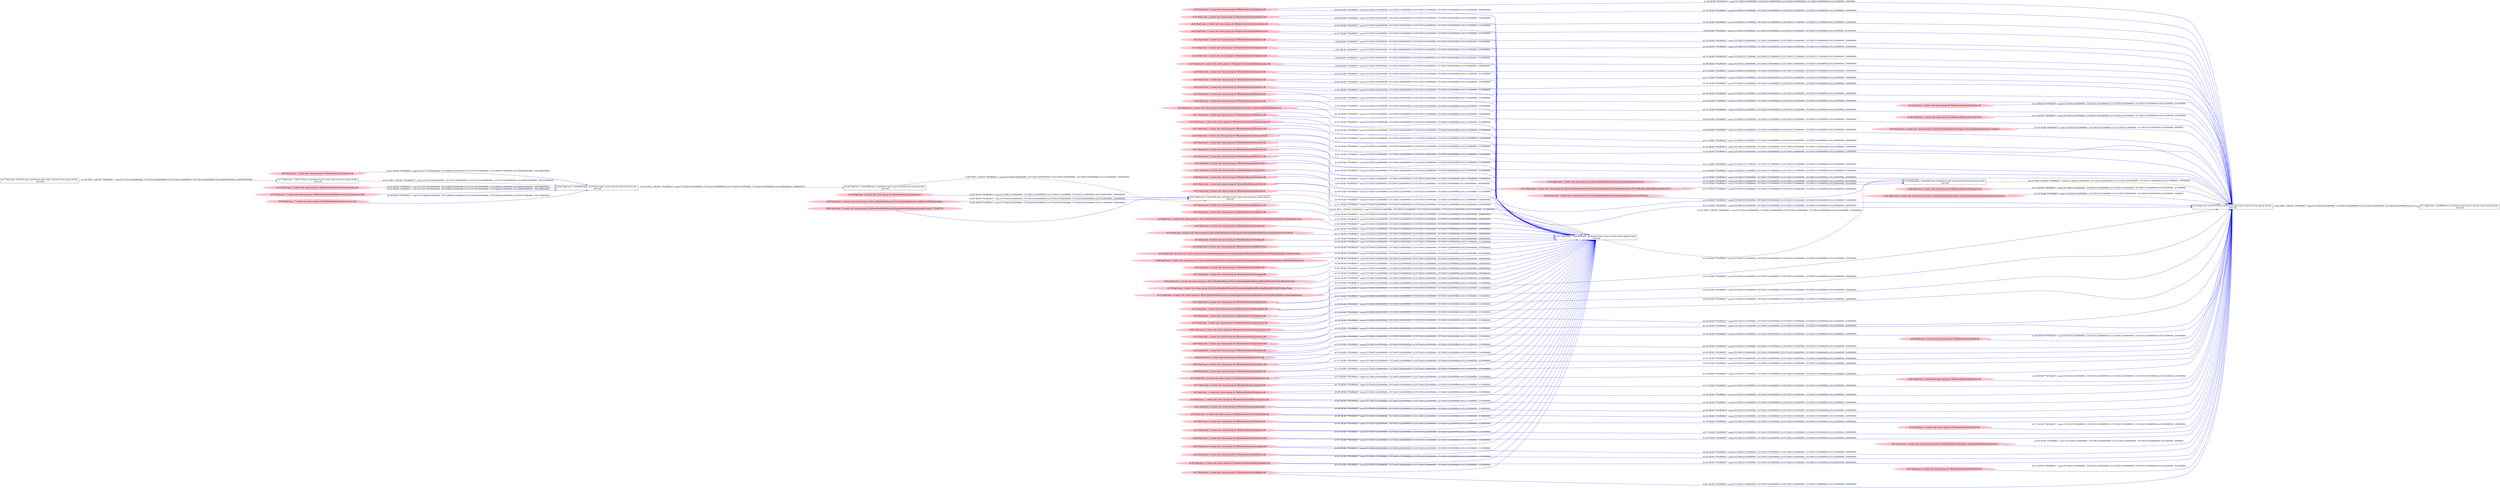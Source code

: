 digraph  {
rankdir=LR
"0"[color=black,label="id:0 HopCount: 0 pid:2976 proc_starttime:0 cmd: owner uid:null owner group id:null,\n null null", shape=box,style=solid];
"1"[color=black,label="id:1 HopCount: 1 pid:8960 proc_starttime:0 cmd: owner uid:null owner group id:null,\n null null", shape=box,style=solid];
"0" -> "1" [id=93,__obj="PROC_CREATE"color=red,label="id:93 PROC_CREATE **NORMAL**  seqs:[1557260313422000000, 1557260313422000000] T:[1557260313422000000, 1557260313422000000] relT:[0, 0]",style=solid];
"92"[color=pink,label="id:92 HopCount: -2 owner uid: owner group id: /Program Files/mozilla/firefox/xul.dll ", shape=oval,style=filled];
"92" -> "0" [id=94,__obj="READ"color=blue,label="id:94 READ **NORMAL**  seqs:[1557260313191000000, 1557260313191000000] T:[1557260313191000000, 1557260313191000000] relT:[231000000, 231000000]",style=solid];
"77"[color=pink,label="id:77 HopCount: -4 owner uid: owner group id: /Windows/System32/msctf.dll ", shape=oval,style=filled];
"31"[color=black,label="id:31 HopCount: -3 pid:8644 proc_starttime:0 cmd: owner uid:null owner group id:null,\n null null", shape=box,style=solid];
"77" -> "31" [id=95,__obj="READ"color=blue,label="id:95 READ **NORMAL**  seqs:[1557260312340000000, 1557260312340000000] T:[1557260312340000000, 1557260312340000000] relT:[1082000000, 1082000000]",style=solid];
"42"[color=pink,label="id:42 HopCount: -2 owner uid: owner group id: /Windows/System32/sechost.dll ", shape=oval,style=filled];
"42" -> "31" [id=96,__obj="READ"color=blue,label="id:96 READ **NORMAL**  seqs:[1557260312261000000, 1557260312261000000] T:[1557260312261000000, 1557260312261000000] relT:[1161000000, 1161000000]",style=solid];
"37"[color=pink,label="id:37 HopCount: -2 owner uid: owner group id: /Windows/System32/cryptbase.dll ", shape=oval,style=filled];
"37" -> "31" [id=97,__obj="READ"color=blue,label="id:97 READ **NORMAL**  seqs:[1557260312265000000, 1557260312265000000] T:[1557260312265000000, 1557260312265000000] relT:[1157000000, 1157000000]",style=solid];
"22"[color=pink,label="id:22 HopCount: -2 owner uid: owner group id: /Windows/System32/cfgmgr32.dll ", shape=oval,style=filled];
"22" -> "31" [id=98,__obj="READ"color=blue,label="id:98 READ **NORMAL**  seqs:[1557260312269000000, 1557260312269000000] T:[1557260312269000000, 1557260312269000000] relT:[1153000000, 1153000000]",style=solid];
"27"[color=pink,label="id:27 HopCount: -2 owner uid: owner group id: /Program Files/mozilla/firefox/mozglue.dll ", shape=oval,style=filled];
"27" -> "31" [id=99,__obj="READ"color=blue,label="id:99 READ **NORMAL**  seqs:[1557260312262000000, 1557260312262000000] T:[1557260312262000000, 1557260312262000000] relT:[1160000000, 1160000000]",style=solid];
"25"[color=pink,label="id:25 HopCount: -2 owner uid: owner group id: /Windows/System32/user32.dll ", shape=oval,style=filled];
"25" -> "31" [id=100,__obj="READ"color=blue,label="id:100 READ **NORMAL**  seqs:[1557260312291000000, 1557260312291000000] T:[1557260312291000000, 1557260312291000000] relT:[1131000000, 1131000000]",style=solid];
"65"[color=pink,label="id:65 HopCount: -2 owner uid: owner group id: /Windows/System32/version.dll ", shape=oval,style=filled];
"65" -> "31" [id=101,__obj="READ"color=blue,label="id:101 READ **NORMAL**  seqs:[1557260312264000000, 1557260312264000000] T:[1557260312264000000, 1557260312264000000] relT:[1158000000, 1158000000]",style=solid];
"43"[color=pink,label="id:43 HopCount: -2 owner uid: owner group id: /Windows/System32/shell32.dll ", shape=oval,style=filled];
"43" -> "31" [id=102,__obj="READ"color=blue,label="id:102 READ **NORMAL**  seqs:[1557260312291000000, 1557260312291000000] T:[1557260312291000000, 1557260312291000000] relT:[1131000000, 1131000000]",style=solid];
"86"[color=pink,label="id:86 HopCount: -7 owner uid: owner group id: /Windows/System32/biwinrt.dll ", shape=oval,style=filled];
"62"[color=black,label="id:62 HopCount: -6 pid:8628 proc_starttime:0 cmd: owner uid:null owner group id:null,\n null null", shape=box,style=solid];
"86" -> "62" [id=103,__obj="READ"color=blue,label="id:103 READ **NORMAL**  seqs:[1557257704764000000, 1557258852214000000] T:[1557257704764000000, 1557258852214000000] relT:[2608658000000, 1461208000000]",style=solid];
"87"[color=pink,label="id:87 HopCount: -2 owner uid: owner group id: /Windows/System32/profapi.dll ", shape=oval,style=filled];
"87" -> "0" [id=104,__obj="READ"color=blue,label="id:104 READ **NORMAL**  seqs:[1557260313192000000, 1557260313192000000] T:[1557260313192000000, 1557260313192000000] relT:[230000000, 230000000]",style=solid];
"90"[color=pink,label="id:90 HopCount: -2 owner uid: owner group id: /Windows/System32/msvcrt.dll ", shape=oval,style=filled];
"90" -> "31" [id=105,__obj="READ"color=blue,label="id:105 READ **NORMAL**  seqs:[1557260312261000000, 1557260312261000000] T:[1557260312261000000, 1557260312261000000] relT:[1161000000, 1161000000]",style=solid];
"7"[color=black,label="id:7 HopCount: -8 pid:36 proc_starttime:0 cmd: owner uid:null owner group id:null,\n null null", shape=box,style=solid];
"75"[color=black,label="id:75 HopCount: -7 pid:1128 proc_starttime:0 cmd: owner uid:null owner group id:null,\n null null", shape=box,style=solid];
"7" -> "75" [id=106,__obj="PROC_CREATE"color=red,label="id:106 PROC_CREATE **NORMAL**  seqs:[1557256318344000000, 1557256318344000000] T:[1557256318344000000, 1557256318344000000] relT:[3995078000000, 3995078000000]",style=solid];
"8"[color=pink,label="id:8 HopCount: -2 owner uid: owner group id: /Device/HarddiskVolume2/Program Files/mozilla/firefox/firefox.exe ", shape=oval,style=filled];
"8" -> "0" [id=107,__obj="READ"color=blue,label="id:107 READ **NORMAL**  seqs:[1557260313161000000, 1557260313161000000] T:[1557260313161000000, 1557260313161000000] relT:[261000000, 261000000]",style=solid];
"11"[color=pink,label="id:11 HopCount: -2 owner uid: owner group id: /Windows/System32/ntmarta.dll ", shape=oval,style=filled];
"11" -> "0" [id=108,__obj="READ"color=blue,label="id:108 READ **NORMAL**  seqs:[1557260313257000000, 1557260313257000000] T:[1557260313257000000, 1557260313257000000] relT:[165000000, 165000000]",style=solid];
"12"[color=pink,label="id:12 HopCount: -2 owner uid: owner group id: /Windows/System32/windows.storage.dll ", shape=oval,style=filled];
"12" -> "0" [id=109,__obj="READ"color=blue,label="id:109 READ **NORMAL**  seqs:[1557260313192000000, 1557260313192000000] T:[1557260313192000000, 1557260313192000000] relT:[230000000, 230000000]",style=solid];
"3"[color=pink,label="id:3 HopCount: -2 owner uid: owner group id: /Windows/System32/uxtheme.dll ", shape=oval,style=filled];
"3" -> "0" [id=110,__obj="READ"color=blue,label="id:110 READ **NORMAL**  seqs:[1557260313201000000, 1557260313201000000] T:[1557260313201000000, 1557260313201000000] relT:[221000000, 221000000]",style=solid];
"13"[color=pink,label="id:13 HopCount: -2 owner uid: owner group id: /Windows/System32/kernel32.dll ", shape=oval,style=filled];
"13" -> "0" [id=111,__obj="READ"color=blue,label="id:111 READ **NORMAL**  seqs:[1557260313162000000, 1557260313162000000] T:[1557260313162000000, 1557260313162000000] relT:[260000000, 260000000]",style=solid];
"14"[color=pink,label="id:14 HopCount: -2 owner uid: owner group id: /Windows/System32/wtsapi32.dll ", shape=oval,style=filled];
"14" -> "0" [id=112,__obj="READ"color=blue,label="id:112 READ **NORMAL**  seqs:[1557260313207000000, 1557260313207000000] T:[1557260313207000000, 1557260313207000000] relT:[215000000, 215000000]",style=solid];
"16"[color=pink,label="id:16 HopCount: -2 owner uid: owner group id: /Windows/System32/msvcp140.dll ", shape=oval,style=filled];
"16" -> "0" [id=113,__obj="READ"color=blue,label="id:113 READ **NORMAL**  seqs:[1557260313165000000, 1557260313165000000] T:[1557260313165000000, 1557260313165000000] relT:[257000000, 257000000]",style=solid];
"18"[color=pink,label="id:18 HopCount: -2 owner uid: owner group id: /Device/HarddiskVolume2/Program Files/mozilla/firefox/chrome.manifest ", shape=oval,style=filled];
"18" -> "0" [id=114,__obj="READ"color=blue,label="id:114 READ **NORMAL**  seqs:[1557260313414000000, 1557260313414000000] T:[1557260313414000000, 1557260313414000000] relT:[8000000, 8000000]",style=solid];
"42" -> "0" [id=115,__obj="READ"color=blue,label="id:115 READ **NORMAL**  seqs:[1557260313164000000, 1557260313164000000] T:[1557260313164000000, 1557260313164000000] relT:[258000000, 258000000]",style=solid];
"20"[color=pink,label="id:20 HopCount: -2 owner uid: owner group id: /Windows/System32/userenv.dll ", shape=oval,style=filled];
"20" -> "0" [id=116,__obj="READ"color=blue,label="id:116 READ **NORMAL**  seqs:[1557260313208000000, 1557260313208000000] T:[1557260313208000000, 1557260313208000000] relT:[214000000, 214000000]",style=solid];
"21"[color=pink,label="id:21 HopCount: -2 owner uid: owner group id: /Windows/System32/wsock32.dll ", shape=oval,style=filled];
"21" -> "0" [id=117,__obj="READ"color=blue,label="id:117 READ **NORMAL**  seqs:[1557260313171000000, 1557260313171000000] T:[1557260313171000000, 1557260313171000000] relT:[251000000, 251000000]",style=solid];
"24"[color=pink,label="id:24 HopCount: -2 owner uid: owner group id: /Windows/System32/ws2_32.dll ", shape=oval,style=filled];
"24" -> "0" [id=118,__obj="READ"color=blue,label="id:118 READ **NORMAL**  seqs:[1557260313171000000, 1557260313171000000] T:[1557260313171000000, 1557260313171000000] relT:[251000000, 251000000]",style=solid];
"26"[color=pink,label="id:26 HopCount: -2 owner uid: owner group id: /Windows/System32/ole32.dll ", shape=oval,style=filled];
"26" -> "0" [id=119,__obj="READ"color=blue,label="id:119 READ **NORMAL**  seqs:[1557260313192000000, 1557260313192000000] T:[1557260313192000000, 1557260313192000000] relT:[230000000, 230000000]",style=solid];
"28"[color=pink,label="id:28 HopCount: -2 owner uid: owner group id: /Windows/System32/clbcatq.dll ", shape=oval,style=filled];
"28" -> "0" [id=120,__obj="READ"color=blue,label="id:120 READ **NORMAL**  seqs:[1557260313409000000, 1557260313409000000] T:[1557260313409000000, 1557260313409000000] relT:[13000000, 13000000]",style=solid];
"15"[color=pink,label="id:15 HopCount: -2 owner uid: owner group id: /Windows/System32/advapi32.dll ", shape=oval,style=filled];
"15" -> "0" [id=121,__obj="READ"color=blue,label="id:121 READ **NORMAL**  seqs:[1557260313163000000, 1557260313163000000] T:[1557260313163000000, 1557260313163000000] relT:[259000000, 259000000]",style=solid];
"34"[color=black,label="id:34 HopCount: -2 pid:8420 proc_starttime:0 cmd: owner uid:null owner group id:null,\n null null", shape=box,style=solid];
"31" -> "34" [id=122,__obj="PROC_CREATE"color=red,label="id:122 PROC_CREATE **NORMAL**  seqs:[1557260312349000000, 1557260312349000000] T:[1557260312349000000, 1557260312349000000] relT:[1073000000, 1073000000]",style=solid];
"32"[color=pink,label="id:32 HopCount: -3 owner uid: owner group id: /Device/HarddiskVolume2/Users/admin/AppData/LocalLow ", shape=oval,style=filled];
"32" -> "34" [id=123,__obj="READ"color=blue,label="id:123 READ **NORMAL**  seqs:[1557260313129000000, 1557260313131000000] T:[1557260313129000000, 1557260313131000000] relT:[293000000, 291000000]",style=solid];
"34" -> "0" [id=124,__obj="PROC_CREATE"color=red,label="id:124 PROC_CREATE **NORMAL**  seqs:[1557260313143000000, 1557260313143000000] T:[1557260313143000000, 1557260313143000000] relT:[279000000, 279000000]",style=solid];
"35"[color=pink,label="id:35 HopCount: -3 owner uid: owner group id: /Device/HarddiskVolume2/Users/admin/AppData/LocalLow/Mozilla/Temp-{f557a09f-096a-4ad4-968b-eb3bf24c5725} ", shape=oval,style=filled];
"35" -> "34" [id=125,__obj="READ"color=blue,label="id:125 READ **NORMAL**  seqs:[1557260313128000000, 1557260313131000000] T:[1557260313128000000, 1557260313131000000] relT:[294000000, 291000000]",style=solid];
"37" -> "0" [id=126,__obj="READ"color=blue,label="id:126 READ **NORMAL**  seqs:[1557260313167000000, 1557260313167000000] T:[1557260313167000000, 1557260313167000000] relT:[255000000, 255000000]",style=solid];
"38"[color=pink,label="id:38 HopCount: -3 owner uid: owner group id: /Device/HarddiskVolume2/Users/admin/AppData/LocalLow/Mozilla ", shape=oval,style=filled];
"38" -> "34" [id=127,__obj="READ"color=blue,label="id:127 READ **NORMAL**  seqs:[1557260313129000000, 1557260313131000000] T:[1557260313129000000, 1557260313131000000] relT:[293000000, 291000000]",style=solid];
"40"[color=pink,label="id:40 HopCount: -2 owner uid: owner group id: /Windows/System32/winmmbase.dll ", shape=oval,style=filled];
"40" -> "0" [id=128,__obj="READ"color=blue,label="id:128 READ **NORMAL**  seqs:[1557260313171000000, 1557260313171000000] T:[1557260313171000000, 1557260313171000000] relT:[251000000, 251000000]",style=solid];
"29"[color=pink,label="id:29 HopCount: -2 owner uid: owner group id: /Windows/System32/msimg32.dll ", shape=oval,style=filled];
"29" -> "0" [id=129,__obj="READ"color=blue,label="id:129 READ **NORMAL**  seqs:[1557260313195000000, 1557260313195000000] T:[1557260313195000000, 1557260313195000000] relT:[227000000, 227000000]",style=solid];
"46"[color=pink,label="id:46 HopCount: -2 owner uid: owner group id: /Device/HarddiskVolume2/Program Files/mozilla/firefox/defaults/pref/channel-prefs.js ", shape=oval,style=filled];
"46" -> "0" [id=130,__obj="READ"color=blue,label="id:130 READ **NORMAL**  seqs:[1557260313420000000, 1557260313421000000] T:[1557260313420000000, 1557260313420000000] relT:[2000000, 2000000]",style=solid];
"48"[color=pink,label="id:48 HopCount: -2 owner uid: owner group id: /Windows/System32/win32u.dll ", shape=oval,style=filled];
"48" -> "0" [id=131,__obj="READ"color=blue,label="id:131 READ **NORMAL**  seqs:[1557260313191000000, 1557260313191000000] T:[1557260313191000000, 1557260313191000000] relT:[231000000, 231000000]",style=solid];
"50"[color=pink,label="id:50 HopCount: -2 owner uid: owner group id: /SystemRoot/System32/ntdll.dll ", shape=oval,style=filled];
"50" -> "0" [id=132,__obj="READ"color=blue,label="id:132 READ **NORMAL**  seqs:[1557260313162000000, 1557260313162000000] T:[1557260313162000000, 1557260313162000000] relT:[260000000, 260000000]",style=solid];
"52"[color=pink,label="id:52 HopCount: -2 owner uid: owner group id: /Windows/System32/gdi32full.dll ", shape=oval,style=filled];
"52" -> "0" [id=133,__obj="READ"color=blue,label="id:133 READ **NORMAL**  seqs:[1557260313191000000, 1557260313191000000] T:[1557260313191000000, 1557260313191000000] relT:[231000000, 231000000]",style=solid];
"41"[color=black,label="id:41 HopCount: -4 pid:1040 proc_starttime:0 cmd: owner uid:null owner group id:null,\n null null", shape=box,style=solid];
"41" -> "31" [id=134,__obj="PROC_CREATE"color=red,label="id:134 PROC_CREATE **NORMAL**  seqs:[1557260312210000000, 1557260312210000000] T:[1557260312210000000, 1557260312210000000] relT:[1212000000, 1212000000]",style=solid];
"70"[color=pink,label="id:70 HopCount: -2 owner uid: owner group id: /Windows/System32/KernelBase.dll ", shape=oval,style=filled];
"70" -> "31" [id=135,__obj="READ"color=blue,label="id:135 READ **NORMAL**  seqs:[1557260312259000000, 1557260312259000000] T:[1557260312259000000, 1557260312259000000] relT:[1163000000, 1163000000]",style=solid];
"8" -> "31" [id=136,__obj="READ"color=blue,label="id:136 READ **NORMAL**  seqs:[1557260312256000000, 1557260312256000000] T:[1557260312256000000, 1557260312256000000] relT:[1166000000, 1166000000]",style=solid];
"68"[color=pink,label="id:68 HopCount: -2 owner uid: owner group id: /Windows/System32/shlwapi.dll ", shape=oval,style=filled];
"68" -> "31" [id=137,__obj="READ"color=blue,label="id:137 READ **NORMAL**  seqs:[1557260312292000000, 1557260312292000000] T:[1557260312292000000, 1557260312292000000] relT:[1130000000, 1130000000]",style=solid];
"16" -> "31" [id=138,__obj="READ"color=blue,label="id:138 READ **NORMAL**  seqs:[1557260312263000000, 1557260312263000000] T:[1557260312263000000, 1557260312263000000] relT:[1159000000, 1159000000]",style=solid];
"79"[color=pink,label="id:79 HopCount: -2 owner uid: owner group id: /Windows/System32/msvcp_win.dll ", shape=oval,style=filled];
"79" -> "31" [id=139,__obj="READ"color=blue,label="id:139 READ **NORMAL**  seqs:[1557260312291000000, 1557260312291000000] T:[1557260312291000000, 1557260312291000000] relT:[1131000000, 1131000000]",style=solid];
"57"[color=pink,label="id:57 HopCount: -4 owner uid: owner group id: /Windows/System32/propsys.dll ", shape=oval,style=filled];
"57" -> "31" [id=140,__obj="READ"color=blue,label="id:140 READ **NORMAL**  seqs:[1557260312332000000, 1557260312332000000] T:[1557260312332000000, 1557260312332000000] relT:[1090000000, 1090000000]",style=solid];
"20" -> "31" [id=141,__obj="READ"color=blue,label="id:141 READ **NORMAL**  seqs:[1557260312298000000, 1557260312298000000] T:[1557260312298000000, 1557260312298000000] relT:[1124000000, 1124000000]",style=solid];
"85"[color=pink,label="id:85 HopCount: -2 owner uid: owner group id: /Windows/System32/bcryptprimitives.dll ", shape=oval,style=filled];
"85" -> "31" [id=142,__obj="READ"color=blue,label="id:142 READ **NORMAL**  seqs:[1557260312265000000, 1557260312265000000] T:[1557260312265000000, 1557260312265000000] relT:[1157000000, 1157000000]",style=solid];
"53"[color=pink,label="id:53 HopCount: -2 owner uid: owner group id: /Windows/System32/wintrust.dll ", shape=oval,style=filled];
"53" -> "0" [id=143,__obj="READ"color=blue,label="id:143 READ **NORMAL**  seqs:[1557260313193000000, 1557260313193000000] T:[1557260313193000000, 1557260313193000000] relT:[229000000, 229000000]",style=solid];
"64"[color=pink,label="id:64 HopCount: -2 owner uid: owner group id: /Windows/System32/powrprof.dll ", shape=oval,style=filled];
"64" -> "0" [id=144,__obj="READ"color=blue,label="id:144 READ **NORMAL**  seqs:[1557260313192000000, 1557260313192000000] T:[1557260313192000000, 1557260313192000000] relT:[230000000, 230000000]",style=solid];
"66"[color=pink,label="id:66 HopCount: -2 owner uid: owner group id: /Windows/System32/pdh.dll ", shape=oval,style=filled];
"66" -> "0" [id=145,__obj="READ"color=blue,label="id:145 READ **NORMAL**  seqs:[1557260313208000000, 1557260313208000000] T:[1557260313208000000, 1557260313208000000] relT:[214000000, 214000000]",style=solid];
"68" -> "0" [id=146,__obj="READ"color=blue,label="id:146 READ **NORMAL**  seqs:[1557260313192000000, 1557260313192000000] T:[1557260313192000000, 1557260313192000000] relT:[230000000, 230000000]",style=solid];
"70" -> "0" [id=147,__obj="READ"color=blue,label="id:147 READ **NORMAL**  seqs:[1557260313162000000, 1557260313162000000] T:[1557260313162000000, 1557260313162000000] relT:[260000000, 260000000]",style=solid];
"64" -> "31" [id=148,__obj="READ"color=blue,label="id:148 READ **NORMAL**  seqs:[1557260312292000000, 1557260312292000000] T:[1557260312292000000, 1557260312292000000] relT:[1130000000, 1130000000]",style=solid];
"84"[color=pink,label="id:84 HopCount: -2 owner uid: owner group id: /Windows/System32/avrt.dll ", shape=oval,style=filled];
"84" -> "31" [id=149,__obj="READ"color=blue,label="id:149 READ **NORMAL**  seqs:[1557260312297000000, 1557260312297000000] T:[1557260312297000000, 1557260312297000000] relT:[1125000000, 1125000000]",style=solid];
"69"[color=pink,label="id:69 HopCount: -2 owner uid: owner group id: /Windows/System32/ucrtbase.dll ", shape=oval,style=filled];
"69" -> "31" [id=150,__obj="READ"color=blue,label="id:150 READ **NORMAL**  seqs:[1557260312261000000, 1557260312261000000] T:[1557260312261000000, 1557260312261000000] relT:[1161000000, 1161000000]",style=solid];
"88"[color=pink,label="id:88 HopCount: -2 owner uid: owner group id: /Windows/System32/crypt32.dll ", shape=oval,style=filled];
"88" -> "31" [id=151,__obj="READ"color=blue,label="id:151 READ **NORMAL**  seqs:[1557260312292000000, 1557260312292000000] T:[1557260312292000000, 1557260312292000000] relT:[1130000000, 1130000000]",style=solid];
"91"[color=pink,label="id:91 HopCount: -2 owner uid: owner group id: /Program Files/mozilla/firefox/nss3.dll ", shape=oval,style=filled];
"91" -> "31" [id=152,__obj="READ"color=blue,label="id:152 READ **NORMAL**  seqs:[1557260312268000000, 1557260312268000000] T:[1557260312268000000, 1557260312268000000] relT:[1154000000, 1154000000]",style=solid];
"11" -> "31" [id=153,__obj="READ"color=blue,label="id:153 READ **NORMAL**  seqs:[1557260312308000000, 1557260312308000000] T:[1557260312308000000, 1557260312308000000] relT:[1114000000, 1114000000]",style=solid];
"13" -> "31" [id=154,__obj="READ"color=blue,label="id:154 READ **NORMAL**  seqs:[1557260312259000000, 1557260312259000000] T:[1557260312259000000, 1557260312259000000] relT:[1163000000, 1163000000]",style=solid];
"80"[color=pink,label="id:80 HopCount: -4 owner uid: owner group id: /Windows/System32/dbgcore.dll ", shape=oval,style=filled];
"80" -> "31" [id=155,__obj="READ"color=blue,label="id:155 READ **NORMAL**  seqs:[1557260312323000000, 1557260312323000000] T:[1557260312323000000, 1557260312323000000] relT:[1099000000, 1099000000]",style=solid];
"15" -> "31" [id=156,__obj="READ"color=blue,label="id:156 READ **NORMAL**  seqs:[1557260312261000000, 1557260312261000000] T:[1557260312261000000, 1557260312261000000] relT:[1161000000, 1161000000]",style=solid];
"71"[color=pink,label="id:71 HopCount: -2 owner uid: owner group id: /Windows/System32/rpcrt4.dll ", shape=oval,style=filled];
"71" -> "0" [id=157,__obj="READ"color=blue,label="id:157 READ **NORMAL**  seqs:[1557260313164000000, 1557260313164000000] T:[1557260313164000000, 1557260313164000000] relT:[258000000, 258000000]",style=solid];
"89"[color=pink,label="id:89 HopCount: -2 owner uid: owner group id: /Windows/System32/dwmapi.dll ", shape=oval,style=filled];
"89" -> "0" [id=158,__obj="READ"color=blue,label="id:158 READ **NORMAL**  seqs:[1557260313201000000, 1557260313201000000] T:[1557260313201000000, 1557260313201000000] relT:[221000000, 221000000]",style=solid];
"91" -> "0" [id=159,__obj="READ"color=blue,label="id:159 READ **NORMAL**  seqs:[1557260313170000000, 1557260313170000000] T:[1557260313170000000, 1557260313170000000] relT:[252000000, 252000000]",style=solid];
"2"[color=pink,label="id:2 HopCount: -2 owner uid: owner group id: /Windows/System32/combase.dll ", shape=oval,style=filled];
"2" -> "0" [id=160,__obj="READ"color=blue,label="id:160 READ **NORMAL**  seqs:[1557260313192000000, 1557260313192000000] T:[1557260313192000000, 1557260313192000000] relT:[230000000, 230000000]",style=solid];
"4"[color=pink,label="id:4 HopCount: -2 owner uid: owner group id: /Windows/System32/kernel.appcore.dll ", shape=oval,style=filled];
"4" -> "0" [id=161,__obj="READ"color=blue,label="id:161 READ **NORMAL**  seqs:[1557260313192000000, 1557260313192000000] T:[1557260313192000000, 1557260313192000000] relT:[230000000, 230000000]",style=solid];
"61"[color=pink,label="id:61 HopCount: -2 owner uid: owner group id: /Windows/System32/gdi32.dll ", shape=oval,style=filled];
"61" -> "31" [id=162,__obj="READ"color=blue,label="id:162 READ **NORMAL**  seqs:[1557260312291000000, 1557260312291000000] T:[1557260312291000000, 1557260312291000000] relT:[1131000000, 1131000000]",style=solid];
"24" -> "31" [id=163,__obj="READ"color=blue,label="id:163 READ **NORMAL**  seqs:[1557260312269000000, 1557260312269000000] T:[1557260312269000000, 1557260312269000000] relT:[1153000000, 1153000000]",style=solid];
"26" -> "31" [id=164,__obj="READ"color=blue,label="id:164 READ **NORMAL**  seqs:[1557260312292000000, 1557260312292000000] T:[1557260312292000000, 1557260312292000000] relT:[1130000000, 1130000000]",style=solid];
"12" -> "31" [id=165,__obj="READ"color=blue,label="id:165 READ **NORMAL**  seqs:[1557260312291000000, 1557260312291000000] T:[1557260312291000000, 1557260312291000000] relT:[1131000000, 1131000000]",style=solid];
"6"[color=pink,label="id:6 HopCount: -4 owner uid: owner group id: /Device/HarddiskVolume2/Users/admin/AppData/Roaming/Mozilla/Firefox/Profiles/lxkehh21.default/parent.lock ", shape=oval,style=filled];
"6" -> "31" [id=166,__obj="READ"color=blue,label="id:166 READ **NORMAL**  seqs:[1557260312346000000, 1557260312346000000] T:[1557260312346000000, 1557260312346000000] relT:[1076000000, 1076000000]",style=solid];
"10"[color=pink,label="id:10 HopCount: -4 owner uid: owner group id: /Windows/System32/aepic.dll ", shape=oval,style=filled];
"10" -> "31" [id=167,__obj="READ"color=blue,label="id:167 READ **NORMAL**  seqs:[1557260312329000000, 1557260312329000000] T:[1557260312329000000, 1557260312329000000] relT:[1093000000, 1093000000]",style=solid];
"63"[color=pink,label="id:63 HopCount: -2 owner uid: owner group id: /Windows/System32/vcruntime140.dll ", shape=oval,style=filled];
"63" -> "31" [id=168,__obj="READ"color=blue,label="id:168 READ **NORMAL**  seqs:[1557260312263000000, 1557260312263000000] T:[1557260312263000000, 1557260312263000000] relT:[1159000000, 1159000000]",style=solid];
"28" -> "31" [id=169,__obj="READ"color=blue,label="id:169 READ **NORMAL**  seqs:[1557260312330000000, 1557260312330000000] T:[1557260312330000000, 1557260312330000000] relT:[1092000000, 1092000000]",style=solid];
"5"[color=pink,label="id:5 HopCount: -2 owner uid: owner group id: /Windows/System32/msasn1.dll ", shape=oval,style=filled];
"5" -> "0" [id=170,__obj="READ"color=blue,label="id:170 READ **NORMAL**  seqs:[1557260313193000000, 1557260313193000000] T:[1557260313193000000, 1557260313193000000] relT:[229000000, 229000000]",style=solid];
"17"[color=pink,label="id:17 HopCount: -2 owner uid: owner group id: /Windows/System32/imm32.dll ", shape=oval,style=filled];
"17" -> "0" [id=171,__obj="READ"color=blue,label="id:171 READ **NORMAL**  seqs:[1557260313193000000, 1557260313193000000] T:[1557260313193000000, 1557260313193000000] relT:[229000000, 229000000]",style=solid];
"19"[color=pink,label="id:19 HopCount: -2 owner uid: owner group id: /Windows/System32/usp10.dll ", shape=oval,style=filled];
"19" -> "0" [id=172,__obj="READ"color=blue,label="id:172 READ **NORMAL**  seqs:[1557260313194000000, 1557260313194000000] T:[1557260313194000000, 1557260313194000000] relT:[228000000, 228000000]",style=solid];
"22" -> "0" [id=173,__obj="READ"color=blue,label="id:173 READ **NORMAL**  seqs:[1557260313172000000, 1557260313172000000] T:[1557260313172000000, 1557260313172000000] relT:[250000000, 250000000]",style=solid];
"25" -> "0" [id=174,__obj="READ"color=blue,label="id:174 READ **NORMAL**  seqs:[1557260313191000000, 1557260313191000000] T:[1557260313191000000, 1557260313191000000] relT:[231000000, 231000000]",style=solid];
"30"[color=pink,label="id:30 HopCount: -4 owner uid: owner group id: /Device/HarddiskVolume2/Program Files/mozilla/firefox/browser/crashreporter-override.ini ", shape=oval,style=filled];
"30" -> "31" [id=175,__obj="READ"color=blue,label="id:175 READ **NORMAL**  seqs:[1557260312340000000, 1557260312340000000] T:[1557260312340000000, 1557260312340000000] relT:[1082000000, 1082000000]",style=solid];
"52" -> "31" [id=176,__obj="READ"color=blue,label="id:176 READ **NORMAL**  seqs:[1557260312291000000, 1557260312291000000] T:[1557260312291000000, 1557260312291000000] relT:[1131000000, 1131000000]",style=solid];
"92" -> "31" [id=177,__obj="READ"color=blue,label="id:177 READ **NORMAL**  seqs:[1557260312291000000, 1557260312291000000] T:[1557260312291000000, 1557260312291000000] relT:[1131000000, 1131000000]",style=solid];
"71" -> "31" [id=178,__obj="READ"color=blue,label="id:178 READ **NORMAL**  seqs:[1557260312261000000, 1557260312261000000] T:[1557260312261000000, 1557260312261000000] relT:[1161000000, 1161000000]",style=solid];
"2" -> "31" [id=179,__obj="READ"color=blue,label="id:179 READ **NORMAL**  seqs:[1557260312291000000, 1557260312291000000] T:[1557260312291000000, 1557260312291000000] relT:[1131000000, 1131000000]",style=solid];
"53" -> "31" [id=180,__obj="READ"color=blue,label="id:180 READ **NORMAL**  seqs:[1557260312292000000, 1557260312292000000] T:[1557260312292000000, 1557260312292000000] relT:[1130000000, 1130000000]",style=solid];
"9"[color=pink,label="id:9 HopCount: -4 owner uid: owner group id: /Windows/System32/cldapi.dll ", shape=oval,style=filled];
"9" -> "31" [id=181,__obj="READ"color=blue,label="id:181 READ **NORMAL**  seqs:[1557260312328000000, 1557260312328000000] T:[1557260312328000000, 1557260312328000000] relT:[1094000000, 1094000000]",style=solid];
"33"[color=pink,label="id:33 HopCount: -4 owner uid: owner group id: /Windows/System32/KBDUS.DLL ", shape=oval,style=filled];
"33" -> "31" [id=182,__obj="READ"color=blue,label="id:182 READ **NORMAL**  seqs:[1557260312309000000, 1557260312309000000] T:[1557260312309000000, 1557260312309000000] relT:[1113000000, 1113000000]",style=solid];
"17" -> "31" [id=183,__obj="READ"color=blue,label="id:183 READ **NORMAL**  seqs:[1557260312292000000, 1557260312292000000] T:[1557260312292000000, 1557260312292000000] relT:[1130000000, 1130000000]",style=solid];
"21" -> "31" [id=184,__obj="READ"color=blue,label="id:184 READ **NORMAL**  seqs:[1557260312269000000, 1557260312269000000] T:[1557260312269000000, 1557260312269000000] relT:[1153000000, 1153000000]",style=solid];
"49"[color=pink,label="id:49 HopCount: -2 owner uid: owner group id: /Windows/System32/oleaut32.dll ", shape=oval,style=filled];
"49" -> "31" [id=185,__obj="READ"color=blue,label="id:185 READ **NORMAL**  seqs:[1557260312293000000, 1557260312293000000] T:[1557260312293000000, 1557260312293000000] relT:[1129000000, 1129000000]",style=solid];
"39"[color=pink,label="id:39 HopCount: -4 owner uid: owner group id: /Device/HarddiskVolume2/Users/admin/AppData/Roaming/Mozilla/Firefox/Profiles/lxkehh21.default/crashes ", shape=oval,style=filled];
"39" -> "31" [id=186,__obj="READ"color=blue,label="id:186 READ **NORMAL**  seqs:[1557260312346000000, 1557260312346000000] T:[1557260312346000000, 1557260312346000000] relT:[1076000000, 1076000000]",style=solid];
"4" -> "31" [id=187,__obj="READ"color=blue,label="id:187 READ **NORMAL**  seqs:[1557260312292000000, 1557260312292000000] T:[1557260312292000000, 1557260312292000000] relT:[1130000000, 1130000000]",style=solid];
"50" -> "31" [id=188,__obj="READ"color=blue,label="id:188 READ **NORMAL**  seqs:[1557260312256000000, 1557260312256000000] T:[1557260312256000000, 1557260312256000000] relT:[1166000000, 1166000000]",style=solid];
"27" -> "0" [id=189,__obj="READ"color=blue,label="id:189 READ **NORMAL**  seqs:[1557260313164000000, 1557260313164000000] T:[1557260313164000000, 1557260313164000000] relT:[258000000, 258000000]",style=solid];
"48" -> "31" [id=190,__obj="READ"color=blue,label="id:190 READ **NORMAL**  seqs:[1557260312291000000, 1557260312291000000] T:[1557260312291000000, 1557260312291000000] relT:[1131000000, 1131000000]",style=solid];
"43" -> "0" [id=191,__obj="READ"color=blue,label="id:191 READ **NORMAL**  seqs:[1557260313192000000, 1557260313192000000] T:[1557260313192000000, 1557260313192000000] relT:[230000000, 230000000]",style=solid];
"45"[color=pink,label="id:45 HopCount: -2 owner uid: owner group id: /Windows/System32/setupapi.dll ", shape=oval,style=filled];
"45" -> "0" [id=192,__obj="READ"color=blue,label="id:192 READ **NORMAL**  seqs:[1557260313193000000, 1557260313193000000] T:[1557260313193000000, 1557260313193000000] relT:[229000000, 229000000]",style=solid];
"47"[color=pink,label="id:47 HopCount: -2 owner uid: owner group id: /Device/HarddiskVolume2/Program Files/mozilla/firefox/defaults/pref ", shape=oval,style=filled];
"47" -> "0" [id=193,__obj="READ"color=blue,label="id:193 READ **NORMAL**  seqs:[1557260313420000000, 1557260313420000000] T:[1557260313420000000, 1557260313420000000] relT:[2000000, 2000000]",style=solid];
"49" -> "0" [id=194,__obj="READ"color=blue,label="id:194 READ **NORMAL**  seqs:[1557260313193000000, 1557260313193000000] T:[1557260313193000000, 1557260313193000000] relT:[229000000, 229000000]",style=solid];
"36"[color=pink,label="id:36 HopCount: -4 owner uid: owner group id: /Device/HarddiskVolume2/Users/admin/AppData/Roaming/Mozilla/Firefox/Profiles/lxkehh21.default/crashes/events ", shape=oval,style=filled];
"36" -> "31" [id=195,__obj="READ"color=blue,label="id:195 READ **NORMAL**  seqs:[1557260312346000000, 1557260312346000000] T:[1557260312346000000, 1557260312346000000] relT:[1076000000, 1076000000]",style=solid];
"5" -> "31" [id=196,__obj="READ"color=blue,label="id:196 READ **NORMAL**  seqs:[1557260312292000000, 1557260312292000000] T:[1557260312292000000, 1557260312292000000] relT:[1130000000, 1130000000]",style=solid];
"45" -> "31" [id=197,__obj="READ"color=blue,label="id:197 READ **NORMAL**  seqs:[1557260312292000000, 1557260312292000000] T:[1557260312292000000, 1557260312292000000] relT:[1130000000, 1130000000]",style=solid];
"54"[color=pink,label="id:54 HopCount: -4 owner uid: owner group id: /Windows/System32/fltLib.dll ", shape=oval,style=filled];
"54" -> "31" [id=198,__obj="READ"color=blue,label="id:198 READ **NORMAL**  seqs:[1557260312328000000, 1557260312328000000] T:[1557260312328000000, 1557260312328000000] relT:[1094000000, 1094000000]",style=solid];
"87" -> "31" [id=199,__obj="READ"color=blue,label="id:199 READ **NORMAL**  seqs:[1557260312292000000, 1557260312292000000] T:[1557260312292000000, 1557260312292000000] relT:[1130000000, 1130000000]",style=solid];
"55"[color=pink,label="id:55 HopCount: -4 owner uid: owner group id: /Windows/System32/cryptsp.dll ", shape=oval,style=filled];
"55" -> "31" [id=200,__obj="READ"color=blue,label="id:200 READ **NORMAL**  seqs:[1557260312329000000, 1557260312329000000] T:[1557260312329000000, 1557260312329000000] relT:[1093000000, 1093000000]",style=solid];
"44"[color=pink,label="id:44 HopCount: -4 owner uid: owner group id: /Device/HarddiskVolume2/Users/admin/AppData/Roaming/Mozilla/Firefox/Crash Reports/events ", shape=oval,style=filled];
"44" -> "31" [id=201,__obj="READ"color=blue,label="id:201 READ **NORMAL**  seqs:[1557260312339000000, 1557260312339000000] T:[1557260312339000000, 1557260312339000000] relT:[1083000000, 1083000000]",style=solid];
"23"[color=pink,label="id:23 HopCount: -2 owner uid: owner group id: /Windows/System32/SHCore.dll ", shape=oval,style=filled];
"23" -> "31" [id=202,__obj="READ"color=blue,label="id:202 READ **NORMAL**  seqs:[1557260312291000000, 1557260312291000000] T:[1557260312291000000, 1557260312291000000] relT:[1131000000, 1131000000]",style=solid];
"76"[color=pink,label="id:76 HopCount: -2 owner uid: owner group id: /Program Files/mozilla/firefox/lgpllibs.dll ", shape=oval,style=filled];
"76" -> "31" [id=203,__obj="READ"color=blue,label="id:203 READ **NORMAL**  seqs:[1557260312270000000, 1557260312270000000] T:[1557260312270000000, 1557260312270000000] relT:[1152000000, 1152000000]",style=solid];
"56"[color=black,label="id:56 HopCount: -5 pid:8460 proc_starttime:0 cmd: owner uid:null owner group id:null,\n null null", shape=box,style=solid];
"56" -> "41" [id=204,__obj="PROC_CREATE"color=red,label="id:204 PROC_CREATE **NORMAL**  seqs:[1557260310260000000, 1557260310260000000] T:[1557260310260000000, 1557260310260000000] relT:[3162000000, 3162000000]",style=solid];
"58"[color=pink,label="id:58 HopCount: -5 owner uid: owner group id: /Windows/System32/twinapi.dll ", shape=oval,style=filled];
"58" -> "41" [id=205,__obj="READ"color=blue,label="id:205 READ **NORMAL**  seqs:[1557260312136000000, 1557260312136000000] T:[1557260312136000000, 1557260312136000000] relT:[1286000000, 1286000000]",style=solid];
"59"[color=pink,label="id:59 HopCount: -5 owner uid: owner group id: /Device/HarddiskVolume2/Users/admin/AppData/Local/Microsoft/WindowsApps ", shape=oval,style=filled];
"59" -> "41" [id=206,__obj="READ"color=blue,label="id:206 READ **NORMAL**  seqs:[1557260310304000000, 1557260310304000000] T:[1557260310304000000, 1557260310304000000] relT:[3118000000, 3118000000]",style=solid];
"51"[color=pink,label="id:51 HopCount: -2 owner uid: owner group id: /Windows/System32/dbghelp.dll ", shape=oval,style=filled];
"51" -> "0" [id=207,__obj="READ"color=blue,label="id:207 READ **NORMAL**  seqs:[1557260313166000000, 1557260313166000000] T:[1557260313166000000, 1557260313166000000] relT:[256000000, 256000000]",style=solid];
"60"[color=pink,label="id:60 HopCount: -5 owner uid: owner group id: /Device/HarddiskVolume2/ProgramData/Oracle/Java/javapath_target_715365579 ", shape=oval,style=filled];
"60" -> "41" [id=208,__obj="READ"color=blue,label="id:208 READ **NORMAL**  seqs:[1557260310303000000, 1557260310872000000] T:[1557260310303000000, 1557260310872000000] relT:[3119000000, 2550000000]",style=solid];
"61" -> "0" [id=209,__obj="READ"color=blue,label="id:209 READ **NORMAL**  seqs:[1557260313191000000, 1557260313191000000] T:[1557260313191000000, 1557260313191000000] relT:[231000000, 231000000]",style=solid];
"63" -> "0" [id=210,__obj="READ"color=blue,label="id:210 READ **NORMAL**  seqs:[1557260313165000000, 1557260313165000000] T:[1557260313165000000, 1557260313165000000] relT:[257000000, 257000000]",style=solid];
"65" -> "0" [id=211,__obj="READ"color=blue,label="id:211 READ **NORMAL**  seqs:[1557260313166000000, 1557260313166000000] T:[1557260313166000000, 1557260313166000000] relT:[256000000, 256000000]",style=solid];
"67"[color=pink,label="id:67 HopCount: -2 owner uid: owner group id: /Windows/System32/IPHLPAPI.DLL ", shape=oval,style=filled];
"67" -> "0" [id=212,__obj="READ"color=blue,label="id:212 READ **NORMAL**  seqs:[1557260313200000000, 1557260313200000000] T:[1557260313200000000, 1557260313200000000] relT:[222000000, 222000000]",style=solid];
"72"[color=pink,label="id:72 HopCount: -4 owner uid: owner group id: /Device/HarddiskVolume2/Users/admin/AppData/Roaming/Mozilla/Firefox/Pending Pings ", shape=oval,style=filled];
"72" -> "31" [id=213,__obj="READ"color=blue,label="id:213 READ **NORMAL**  seqs:[1557260312339000000, 1557260312339000000] T:[1557260312339000000, 1557260312339000000] relT:[1083000000, 1083000000]",style=solid];
"51" -> "31" [id=214,__obj="READ"color=blue,label="id:214 READ **NORMAL**  seqs:[1557260312264000000, 1557260312264000000] T:[1557260312264000000, 1557260312264000000] relT:[1158000000, 1158000000]",style=solid];
"73"[color=pink,label="id:73 HopCount: -4 owner uid: owner group id: /Device/HarddiskVolume2/Users/admin/AppData/Roaming/Mozilla/Firefox/Profiles/lxkehh21.default/minidumps ", shape=oval,style=filled];
"73" -> "31" [id=215,__obj="READ"color=blue,label="id:215 READ **NORMAL**  seqs:[1557260312346000000, 1557260312346000000] T:[1557260312346000000, 1557260312346000000] relT:[1076000000, 1076000000]",style=solid];
"82"[color=pink,label="id:82 HopCount: -2 owner uid: owner group id: /Windows/System32/winmm.dll ", shape=oval,style=filled];
"82" -> "31" [id=216,__obj="READ"color=blue,label="id:216 READ **NORMAL**  seqs:[1557260312269000000, 1557260312269000000] T:[1557260312269000000, 1557260312269000000] relT:[1153000000, 1153000000]",style=solid];
"74"[color=pink,label="id:74 HopCount: -4 owner uid: owner group id: /Windows/System32/bcrypt.dll ", shape=oval,style=filled];
"74" -> "31" [id=217,__obj="READ"color=blue,label="id:217 READ **NORMAL**  seqs:[1557260312329000000, 1557260312329000000] T:[1557260312329000000, 1557260312329000000] relT:[1093000000, 1093000000]",style=solid];
"62" -> "56" [id=218,__obj="PROC_CREATE"color=red,label="id:218 PROC_CREATE **NORMAL**  seqs:[1557260310136000000, 1557260310136000000] T:[1557260310136000000, 1557260310136000000] relT:[3286000000, 3286000000]",style=solid];
"23" -> "0" [id=219,__obj="READ"color=blue,label="id:219 READ **NORMAL**  seqs:[1557260313192000000, 1557260313192000000] T:[1557260313192000000, 1557260313192000000] relT:[230000000, 230000000]",style=solid];
"40" -> "31" [id=220,__obj="READ"color=blue,label="id:220 READ **NORMAL**  seqs:[1557260312269000000, 1557260312269000000] T:[1557260312269000000, 1557260312269000000] relT:[1153000000, 1153000000]",style=solid];
"75" -> "62" [id=221,__obj="PROC_CREATE"color=red,label="id:221 PROC_CREATE **NORMAL**  seqs:[1557256318344000000, 1557256318344000000] T:[1557256318344000000, 1557256318344000000] relT:[3995078000000, 3995078000000]",style=solid];
"76" -> "0" [id=222,__obj="READ"color=blue,label="id:222 READ **NORMAL**  seqs:[1557260313173000000, 1557260313173000000] T:[1557260313173000000, 1557260313173000000] relT:[249000000, 249000000]",style=solid];
"78"[color=pink,label="id:78 HopCount: -7 owner uid: owner group id: /Windows/System32/deviceassociation.dll ", shape=oval,style=filled];
"78" -> "62" [id=223,__obj="READ"color=blue,label="id:223 READ **NORMAL**  seqs:[1557257704765000000, 1557258852214000000] T:[1557257704765000000, 1557258852214000000] relT:[2608657000000, 1461208000000]",style=solid];
"79" -> "0" [id=224,__obj="READ"color=blue,label="id:224 READ **NORMAL**  seqs:[1557260313192000000, 1557260313192000000] T:[1557260313192000000, 1557260313192000000] relT:[230000000, 230000000]",style=solid];
"81"[color=pink,label="id:81 HopCount: -7 owner uid: owner group id: /Windows/System32/Windows.Devices.Enumeration.dll ", shape=oval,style=filled];
"81" -> "62" [id=225,__obj="READ"color=blue,label="id:225 READ **NORMAL**  seqs:[1557257704764000000, 1557258852214000000] T:[1557257704764000000, 1557258852214000000] relT:[2608658000000, 1461208000000]",style=solid];
"82" -> "0" [id=226,__obj="READ"color=blue,label="id:226 READ **NORMAL**  seqs:[1557260313170000000, 1557260313170000000] T:[1557260313170000000, 1557260313170000000] relT:[252000000, 252000000]",style=solid];
"69" -> "0" [id=227,__obj="READ"color=blue,label="id:227 READ **NORMAL**  seqs:[1557260313164000000, 1557260313164000000] T:[1557260313164000000, 1557260313164000000] relT:[258000000, 258000000]",style=solid];
"83"[color=pink,label="id:83 HopCount: -7 owner uid: owner group id: /Windows/System32/deviceaccess.dll ", shape=oval,style=filled];
"83" -> "62" [id=228,__obj="READ"color=blue,label="id:228 READ **NORMAL**  seqs:[1557258852243000000, 1557258852243000000] T:[1557258852243000000, 1557258852243000000] relT:[1461179000000, 1461179000000]",style=solid];
"84" -> "0" [id=229,__obj="READ"color=blue,label="id:229 READ **NORMAL**  seqs:[1557260313208000000, 1557260313208000000] T:[1557260313208000000, 1557260313208000000] relT:[214000000, 214000000]",style=solid];
"85" -> "0" [id=230,__obj="READ"color=blue,label="id:230 READ **NORMAL**  seqs:[1557260313167000000, 1557260313167000000] T:[1557260313167000000, 1557260313167000000] relT:[255000000, 255000000]",style=solid];
"88" -> "0" [id=231,__obj="READ"color=blue,label="id:231 READ **NORMAL**  seqs:[1557260313193000000, 1557260313193000000] T:[1557260313193000000, 1557260313193000000] relT:[229000000, 229000000]",style=solid];
"90" -> "0" [id=232,__obj="READ"color=blue,label="id:232 READ **NORMAL**  seqs:[1557260313163000000, 1557260313163000000] T:[1557260313163000000, 1557260313163000000] relT:[259000000, 259000000]",style=solid];
}